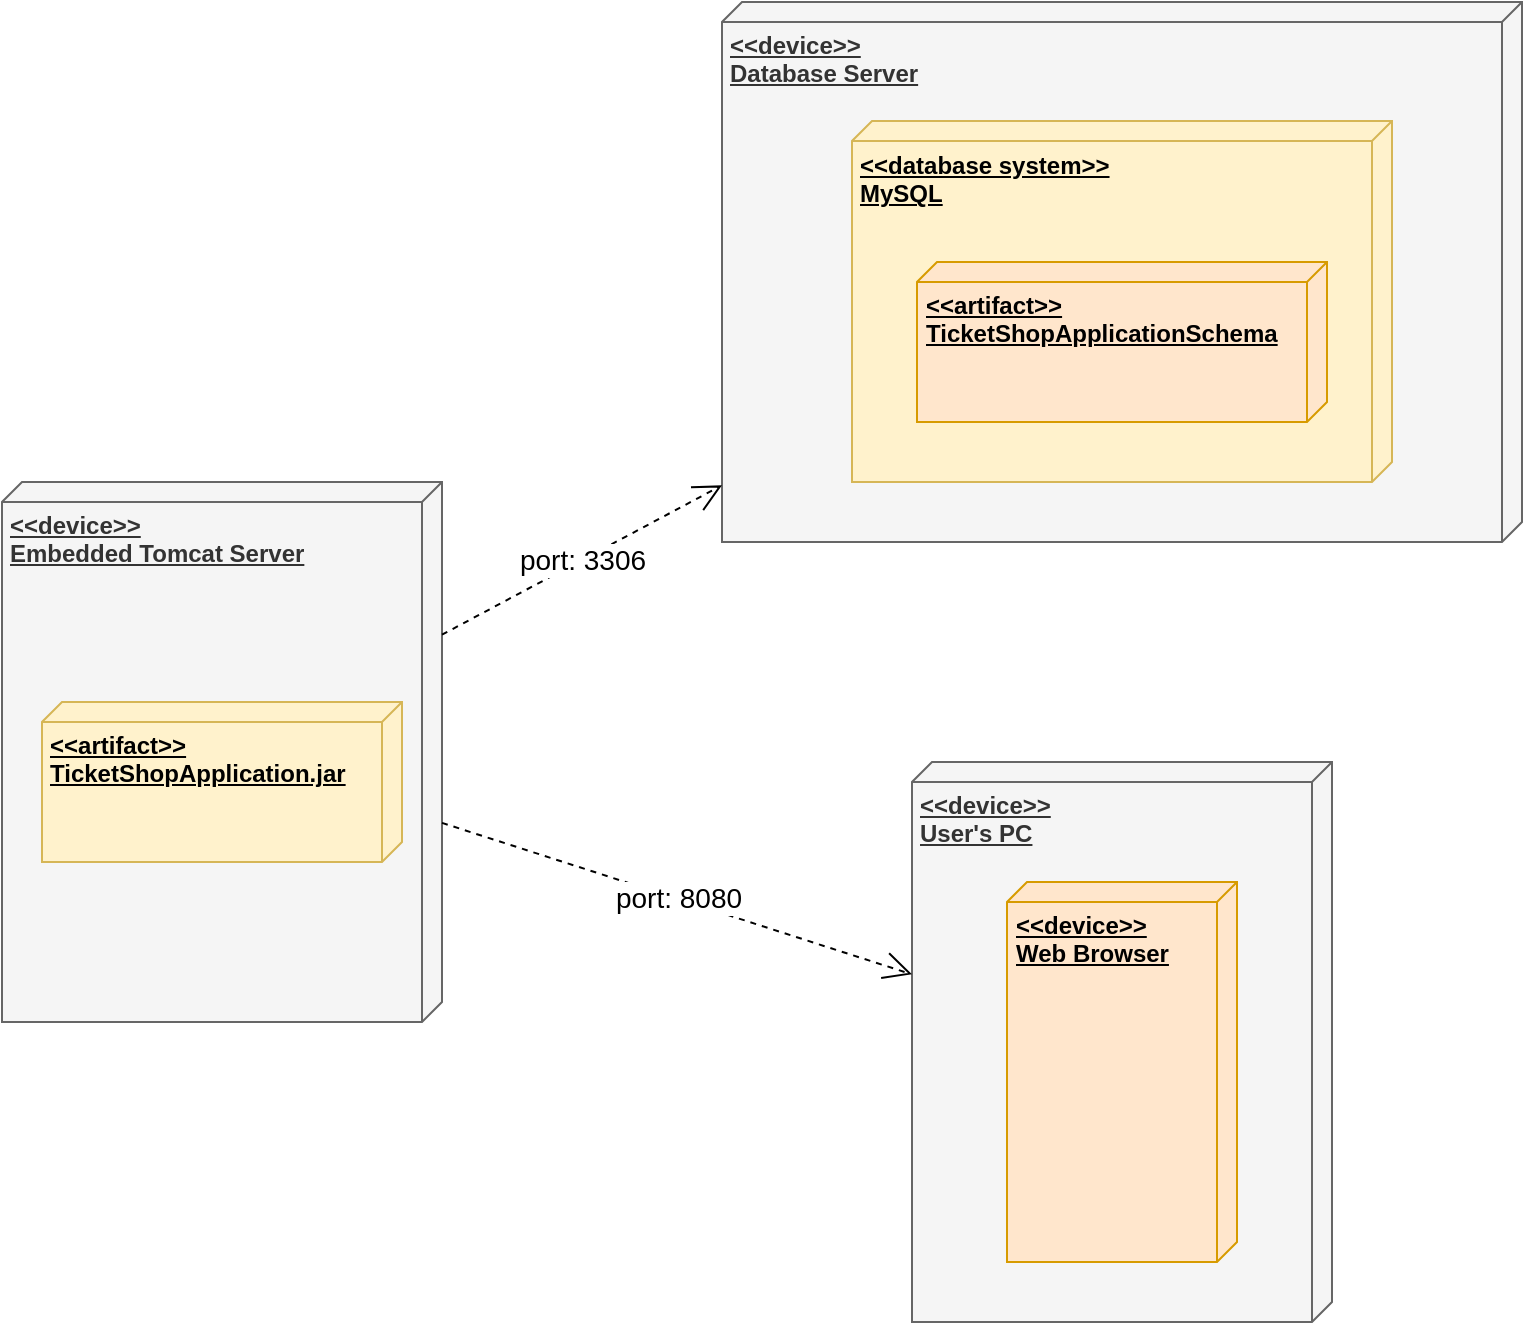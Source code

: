 <mxfile version="22.1.7" type="device">
  <diagram name="Page-1" id="lmSnsA7j9K4DHQmrXDBk">
    <mxGraphModel dx="1521" dy="838" grid="1" gridSize="10" guides="1" tooltips="1" connect="1" arrows="1" fold="1" page="1" pageScale="1" pageWidth="1169" pageHeight="827" math="0" shadow="0">
      <root>
        <mxCell id="0" />
        <mxCell id="1" parent="0" />
        <mxCell id="n2pXJ6ixB6sQgGCV6tNB-1" value="&lt;font style=&quot;font-size: 12px;&quot;&gt;&lt;b&gt;&amp;lt;&amp;lt;device&amp;gt;&amp;gt;&lt;br style=&quot;border-color: var(--border-color); text-align: center;&quot;&gt;&lt;span style=&quot;text-align: center;&quot;&gt;Database Server&lt;/span&gt;&lt;/b&gt;&lt;/font&gt;" style="verticalAlign=top;align=left;spacingTop=8;spacingLeft=2;spacingRight=12;shape=cube;size=10;direction=south;fontStyle=4;html=1;whiteSpace=wrap;fillColor=#f5f5f5;fontColor=#333333;strokeColor=#666666;" vertex="1" parent="1">
          <mxGeometry x="500" y="90" width="400" height="270" as="geometry" />
        </mxCell>
        <mxCell id="n2pXJ6ixB6sQgGCV6tNB-4" value="&lt;b&gt;&amp;lt;&amp;lt;database system&amp;gt;&amp;gt;&lt;br&gt;MySQL&lt;/b&gt;" style="verticalAlign=top;align=left;spacingTop=8;spacingLeft=2;spacingRight=12;shape=cube;size=10;direction=south;fontStyle=4;html=1;whiteSpace=wrap;fillColor=#fff2cc;strokeColor=#d6b656;" vertex="1" parent="1">
          <mxGeometry x="565" y="149.5" width="270" height="180.5" as="geometry" />
        </mxCell>
        <mxCell id="n2pXJ6ixB6sQgGCV6tNB-5" value="&lt;b&gt;&amp;lt;&amp;lt;device&amp;gt;&amp;gt;&lt;br&gt;Embedded Tomcat Server&lt;/b&gt;" style="verticalAlign=top;align=left;spacingTop=8;spacingLeft=2;spacingRight=12;shape=cube;size=10;direction=south;fontStyle=4;html=1;whiteSpace=wrap;fillColor=#f5f5f5;fontColor=#333333;strokeColor=#666666;" vertex="1" parent="1">
          <mxGeometry x="140" y="330" width="220" height="270" as="geometry" />
        </mxCell>
        <mxCell id="n2pXJ6ixB6sQgGCV6tNB-6" value="&lt;b&gt;&amp;lt;&amp;lt;artifact&amp;gt;&amp;gt;&lt;br&gt;TicketShopApplication.jar&lt;/b&gt;" style="verticalAlign=top;align=left;spacingTop=8;spacingLeft=2;spacingRight=12;shape=cube;size=10;direction=south;fontStyle=4;html=1;whiteSpace=wrap;fillColor=#fff2cc;strokeColor=#d6b656;" vertex="1" parent="1">
          <mxGeometry x="160" y="440" width="180" height="80" as="geometry" />
        </mxCell>
        <mxCell id="n2pXJ6ixB6sQgGCV6tNB-7" value="&lt;b&gt;&amp;lt;&amp;lt;device&amp;gt;&amp;gt;&lt;br&gt;User&#39;s PC&lt;/b&gt;" style="verticalAlign=top;align=left;spacingTop=8;spacingLeft=2;spacingRight=12;shape=cube;size=10;direction=south;fontStyle=4;html=1;whiteSpace=wrap;fillColor=#f5f5f5;fontColor=#333333;strokeColor=#666666;" vertex="1" parent="1">
          <mxGeometry x="595" y="470" width="210" height="280" as="geometry" />
        </mxCell>
        <mxCell id="n2pXJ6ixB6sQgGCV6tNB-8" value="&lt;b&gt;&amp;lt;&amp;lt;device&amp;gt;&amp;gt;&lt;br&gt;Web Browser&lt;/b&gt;" style="verticalAlign=top;align=left;spacingTop=8;spacingLeft=2;spacingRight=12;shape=cube;size=10;direction=south;fontStyle=4;html=1;whiteSpace=wrap;fillColor=#ffe6cc;strokeColor=#d79b00;" vertex="1" parent="1">
          <mxGeometry x="642.5" y="530" width="115" height="190" as="geometry" />
        </mxCell>
        <mxCell id="n2pXJ6ixB6sQgGCV6tNB-10" value="&lt;b&gt;&amp;lt;&amp;lt;artifact&amp;gt;&amp;gt;&lt;br&gt;TicketShopApplicationSchema&lt;/b&gt;" style="verticalAlign=top;align=left;spacingTop=8;spacingLeft=2;spacingRight=12;shape=cube;size=10;direction=south;fontStyle=4;html=1;whiteSpace=wrap;fillColor=#ffe6cc;strokeColor=#d79b00;" vertex="1" parent="1">
          <mxGeometry x="597.5" y="220" width="205" height="80" as="geometry" />
        </mxCell>
        <mxCell id="n2pXJ6ixB6sQgGCV6tNB-12" value="&lt;font style=&quot;font-size: 14px;&quot;&gt;port: 3306&lt;/font&gt;" style="endArrow=open;endSize=12;dashed=1;html=1;rounded=0;" edge="1" parent="1" source="n2pXJ6ixB6sQgGCV6tNB-5" target="n2pXJ6ixB6sQgGCV6tNB-1">
          <mxGeometry width="160" relative="1" as="geometry">
            <mxPoint x="500" y="430" as="sourcePoint" />
            <mxPoint x="660" y="430" as="targetPoint" />
          </mxGeometry>
        </mxCell>
        <mxCell id="n2pXJ6ixB6sQgGCV6tNB-14" value="&lt;font style=&quot;font-size: 14px;&quot;&gt;port: 8080&lt;/font&gt;" style="endArrow=open;endSize=12;dashed=1;html=1;rounded=0;" edge="1" parent="1" source="n2pXJ6ixB6sQgGCV6tNB-5" target="n2pXJ6ixB6sQgGCV6tNB-7">
          <mxGeometry width="160" relative="1" as="geometry">
            <mxPoint x="370" y="416" as="sourcePoint" />
            <mxPoint x="510" y="342" as="targetPoint" />
          </mxGeometry>
        </mxCell>
      </root>
    </mxGraphModel>
  </diagram>
</mxfile>
